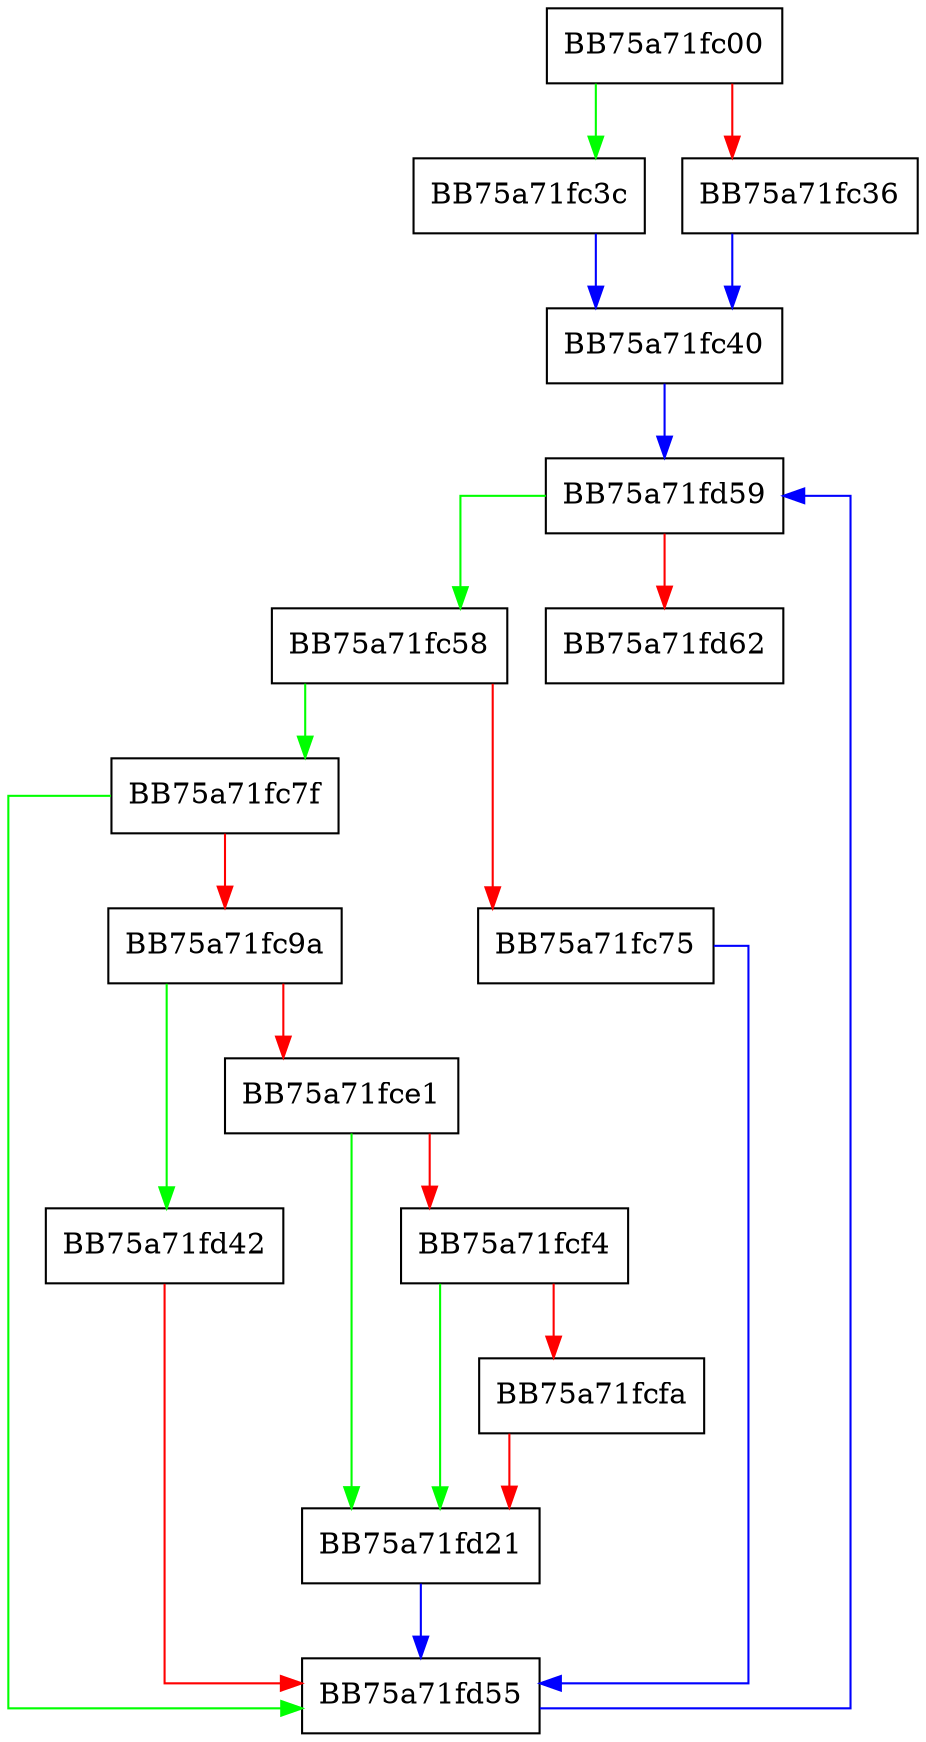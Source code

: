 digraph CheckThreatForFP {
  node [shape="box"];
  graph [splines=ortho];
  BB75a71fc00 -> BB75a71fc3c [color="green"];
  BB75a71fc00 -> BB75a71fc36 [color="red"];
  BB75a71fc36 -> BB75a71fc40 [color="blue"];
  BB75a71fc3c -> BB75a71fc40 [color="blue"];
  BB75a71fc40 -> BB75a71fd59 [color="blue"];
  BB75a71fc58 -> BB75a71fc7f [color="green"];
  BB75a71fc58 -> BB75a71fc75 [color="red"];
  BB75a71fc75 -> BB75a71fd55 [color="blue"];
  BB75a71fc7f -> BB75a71fd55 [color="green"];
  BB75a71fc7f -> BB75a71fc9a [color="red"];
  BB75a71fc9a -> BB75a71fd42 [color="green"];
  BB75a71fc9a -> BB75a71fce1 [color="red"];
  BB75a71fce1 -> BB75a71fd21 [color="green"];
  BB75a71fce1 -> BB75a71fcf4 [color="red"];
  BB75a71fcf4 -> BB75a71fd21 [color="green"];
  BB75a71fcf4 -> BB75a71fcfa [color="red"];
  BB75a71fcfa -> BB75a71fd21 [color="red"];
  BB75a71fd21 -> BB75a71fd55 [color="blue"];
  BB75a71fd42 -> BB75a71fd55 [color="red"];
  BB75a71fd55 -> BB75a71fd59 [color="blue"];
  BB75a71fd59 -> BB75a71fc58 [color="green"];
  BB75a71fd59 -> BB75a71fd62 [color="red"];
}